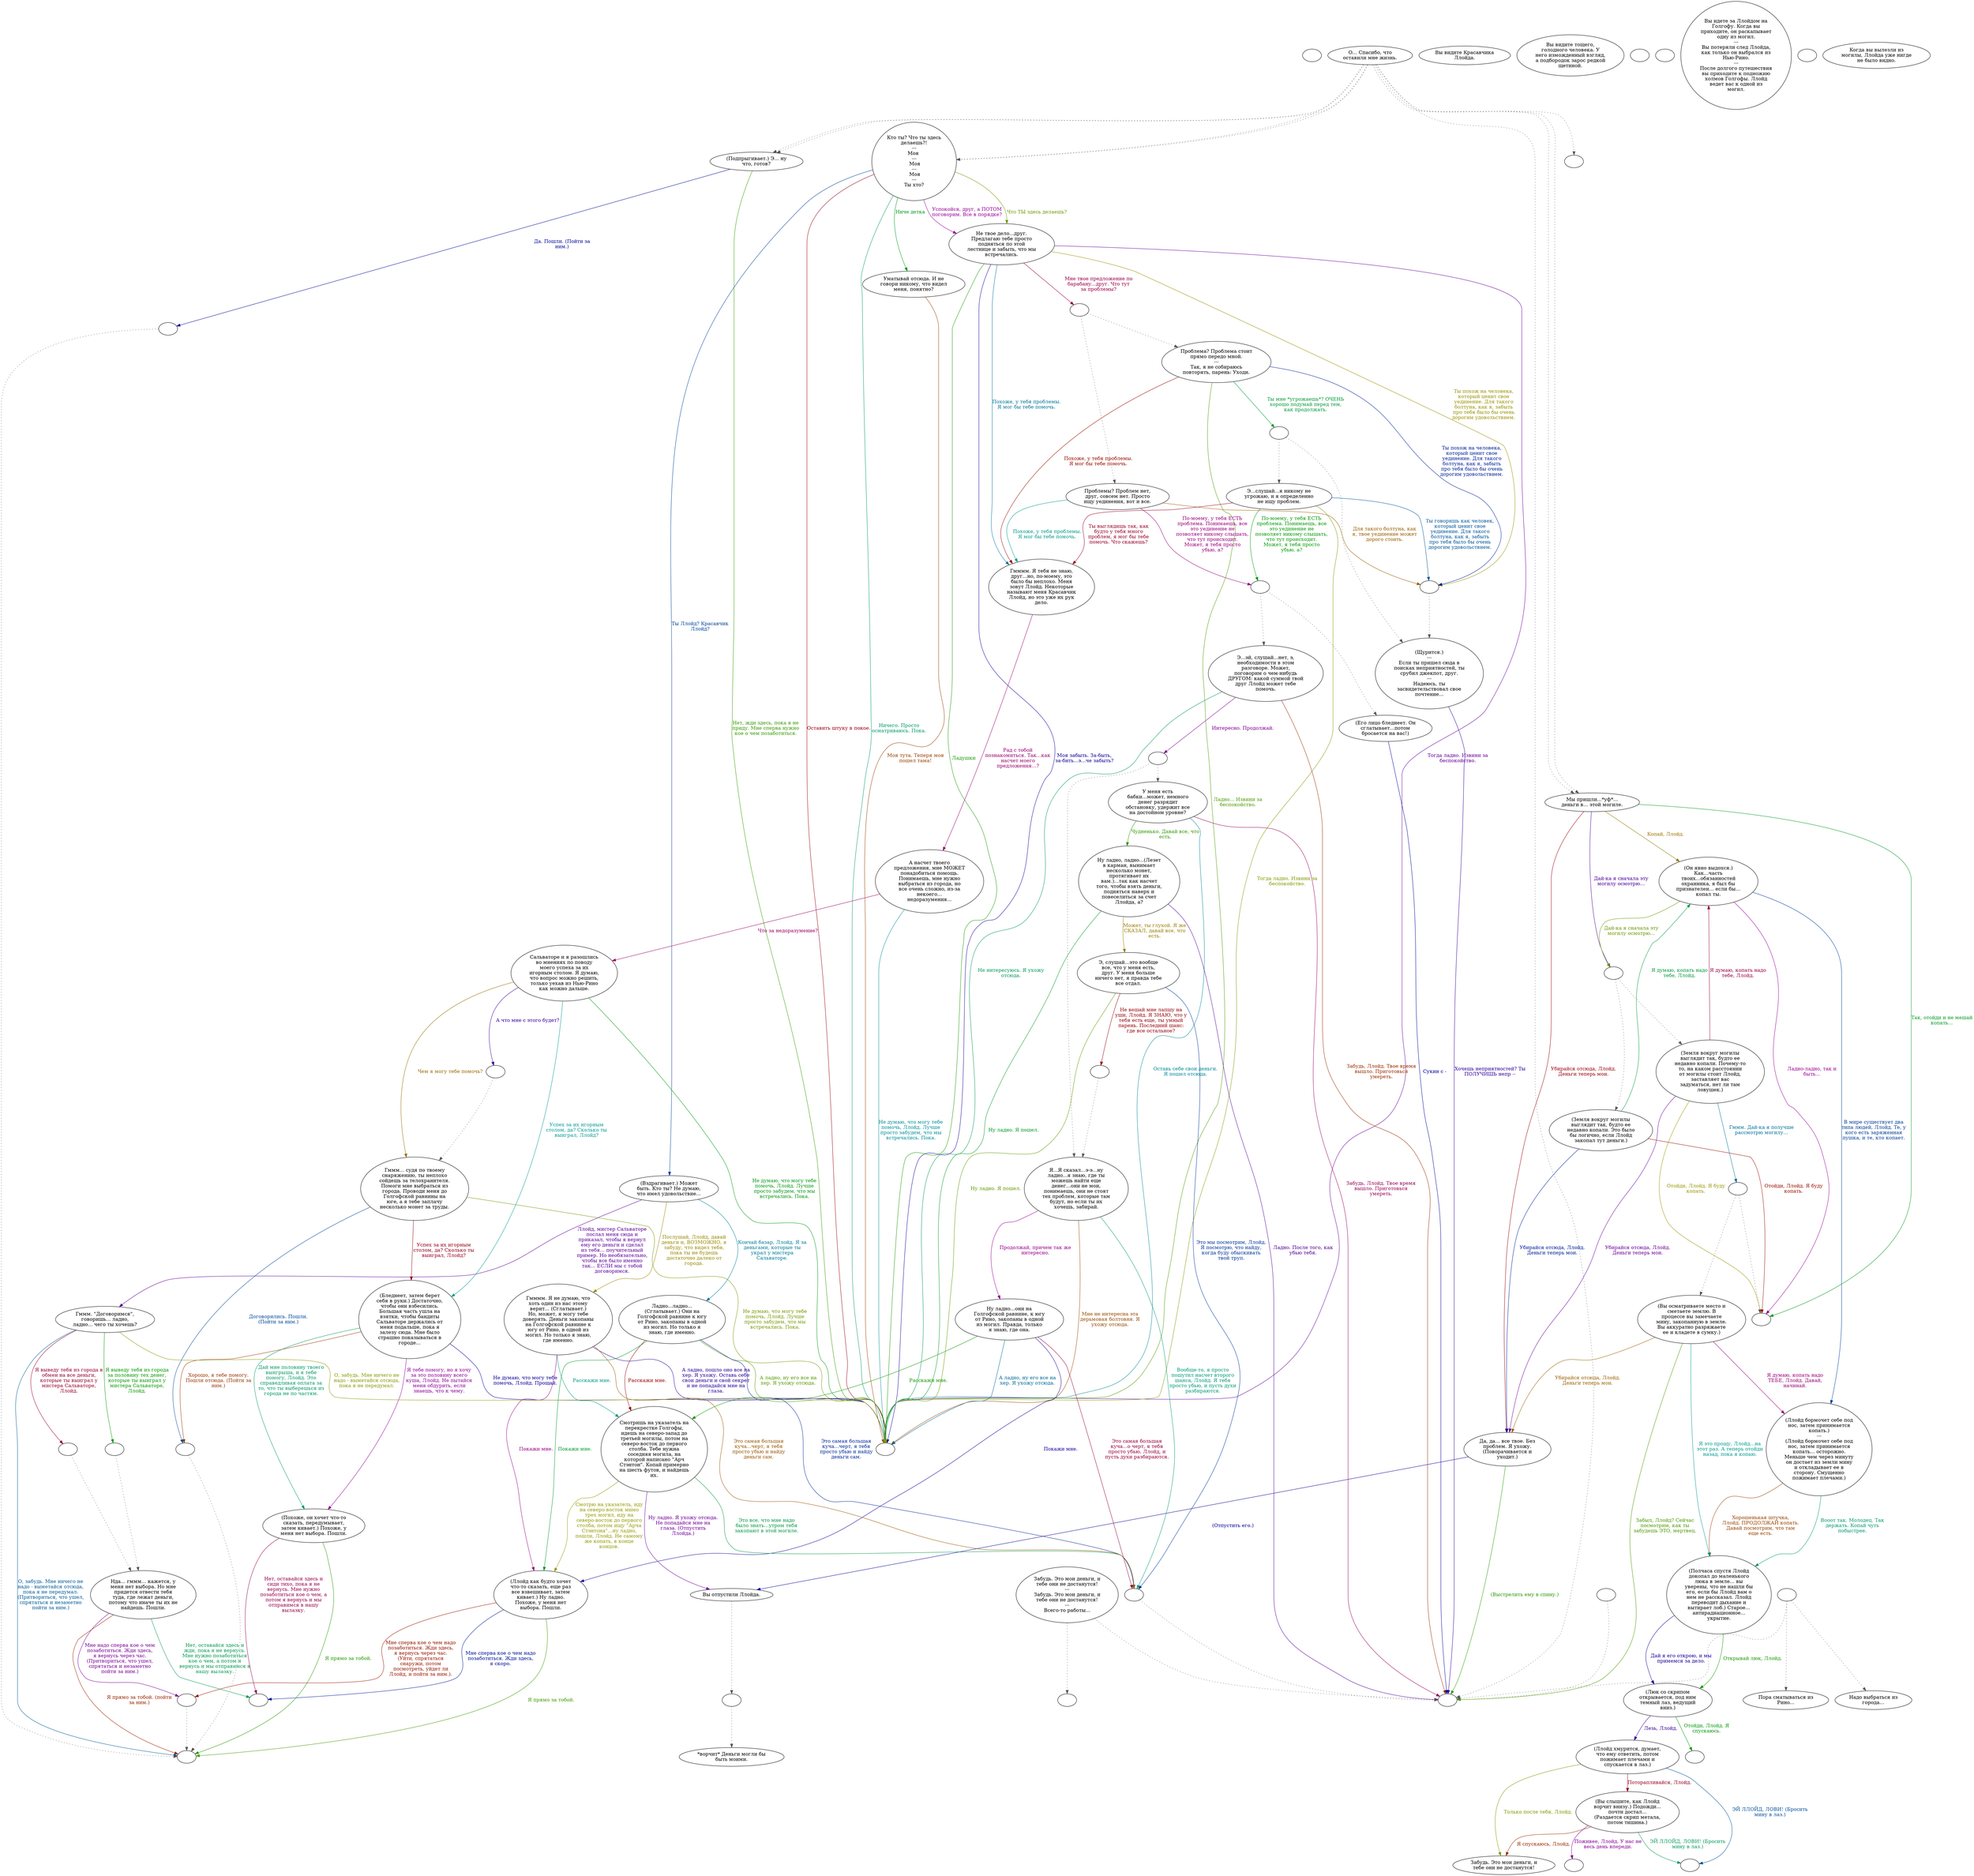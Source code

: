digraph ncLloyd {
  "start" [style=filled       fillcolor="#FFFFFF"       color="#000000"]
  "start" [label=""]
  "critter_p_proc" [style=filled       fillcolor="#FFFFFF"       color="#000000"]
  "critter_p_proc" -> "destroy_p_proc" [style=dotted color="#555555"]
  "critter_p_proc" -> "Node998" [style=dotted color="#555555"]
  "critter_p_proc" [label="Забудь. Это мои деньги, и\nтебе они не достанутся!\n---\nЗабудь. Это мои деньги, и\nтебе они не достанутся!\n---\nВсего-то работы..."]
  "pickup_p_proc" [style=filled       fillcolor="#FFFFFF"       color="#000000"]
  "pickup_p_proc" -> "Node998" [style=dotted color="#555555"]
  "pickup_p_proc" [label=""]
  "talk_p_proc" [style=filled       fillcolor="#FFFFFF"       color="#000000"]
  "talk_p_proc" -> "Node035" [style=dotted color="#555555"]
  "talk_p_proc" -> "Node035" [style=dotted color="#555555"]
  "talk_p_proc" -> "Node002" [style=dotted color="#555555"]
  "talk_p_proc" -> "Node002" [style=dotted color="#555555"]
  "talk_p_proc" -> "Node998" [style=dotted color="#555555"]
  "talk_p_proc" -> "Node103" [style=dotted color="#555555"]
  "talk_p_proc" -> "Node103" [style=dotted color="#555555"]
  "talk_p_proc" -> "go_golgatha" [style=dotted color="#555555"]
  "talk_p_proc" [label="О... Спасибо, что\nоставили мне жизнь."]
  "destroy_p_proc" [style=filled       fillcolor="#FFFFFF"       color="#000000"]
  "destroy_p_proc" [label=""]
  "look_at_p_proc" [style=filled       fillcolor="#FFFFFF"       color="#000000"]
  "look_at_p_proc" [label="Вы видите Красавчика\nЛлойда."]
  "description_p_proc" [style=filled       fillcolor="#FFFFFF"       color="#000000"]
  "description_p_proc" [label="Вы видите тощего,\nголодного человека. У\nнего изможденный взгляд,\nа подбородок зарос редкой\nщетиной."]
  "use_skill_on_p_proc" [style=filled       fillcolor="#FFFFFF"       color="#000000"]
  "use_skill_on_p_proc" [label=""]
  "damage_p_proc" [style=filled       fillcolor="#FFFFFF"       color="#000000"]
  "damage_p_proc" [label=""]
  "map_enter_p_proc" [style=filled       fillcolor="#FFFFFF"       color="#000000"]
  "map_enter_p_proc" [label="Вы идете за Ллойдом на\nГолгофу. Когда вы\nприходите, он раскапывает\nодну из могил.\n---\nВы потеряли след Ллойда,\nкак только он выбрался из\nНью-Рино.\n---\nПосле долгого путешествия\nвы приходите к подножию\nхолмов Голгофы. Ллойд\nведет вас к одной из\nмогил."]
  "timed_event_p_proc" [style=filled       fillcolor="#FFFFFF"       color="#000000"]
  "timed_event_p_proc" -> "Node998" [style=dotted color="#555555"]
  "timed_event_p_proc" -> "Node001" [style=dotted color="#555555"]
  "timed_event_p_proc" -> "Node101" [style=dotted color="#555555"]
  "timed_event_p_proc" [label=""]
  "map_exit_p_proc" [style=filled       fillcolor="#FFFFFF"       color="#000000"]
  "map_exit_p_proc" [label=""]
  "map_update_p_proc" [style=filled       fillcolor="#FFFFFF"       color="#000000"]
  "map_update_p_proc" [label="Когда вы вылезли из\nмогилы, Ллойда уже нигде\nне было видно."]
  "go_golgatha" [style=filled       fillcolor="#FFFFFF"       color="#000000"]
  "go_golgatha" [label=""]
  "Node998" [style=filled       fillcolor="#FFFFFF"       color="#000000"]
  "Node998" [label=""]
  "Node999" [style=filled       fillcolor="#FFFFFF"       color="#000000"]
  "Node999" [label=""]
  "Node001" [style=filled       fillcolor="#FFFFFF"       color="#000000"]
  "Node001" [label="Надо выбраться из\nгорода..."]
  "Node002" [style=filled       fillcolor="#FFFFFF"       color="#000000"]
  "Node002" [label="Кто ты? Что ты здесь\nделаешь?!\n---\nМоя \n---\n Моя\n---\n Моя\n---\nТы хто?"]
  "Node002" -> "Node003" [label="Ниче детка" color="#009918" fontcolor="#009918"]
  "Node002" -> "Node999" [label="Оставить штуку в покое." color="#990015" fontcolor="#990015"]
  "Node002" -> "Node023" [label="Ты Ллойд? Красавчик\nЛлойд?" color="#004199" fontcolor="#004199"]
  "Node002" -> "Node004" [label="Что ТЫ здесь делаешь?" color="#6E9900" fontcolor="#6E9900"]
  "Node002" -> "Node004" [label="Успокойся, друг, а ПОТОМ\nпоговорим. Все в порядке?" color="#970099" fontcolor="#970099"]
  "Node002" -> "Node999" [label="Ничего. Просто\nосматриваюсь. Пока." color="#00996B" fontcolor="#00996B"]
  "Node003" [style=filled       fillcolor="#FFFFFF"       color="#000000"]
  "Node003" [label="Уматывай отсюда. И не\nговори никому, что видел\nменя, понятно?"]
  "Node003" -> "Node999" [label="Моя тута. Теперя моя\nпошел тама!" color="#993E00" fontcolor="#993E00"]
  "Node004" [style=filled       fillcolor="#FFFFFF"       color="#000000"]
  "Node004" [label="Не твое дело...друг.\nПредлагаю тебе просто\nподняться по этой\nлестнице и забыть, что мы\nвстречались."]
  "Node004" -> "Node999" [label="Моя забыть. За-быть,\nза-бить...э...че забыть?" color="#110099" fontcolor="#110099"]
  "Node004" -> "Node999" [label="Ладушки" color="#1B9900" fontcolor="#1B9900"]
  "Node004" -> "Node979" [label="Мне твое предложение по\nбарабану...друг. Что тут\nза проблемы?" color="#990048" fontcolor="#990048"]
  "Node004" -> "Node018" [label="Похоже, у тебя проблемы.\nЯ мог бы тебе помочь." color="#007499" fontcolor="#007499"]
  "Node004" -> "Node978" [label="Ты похож на человека,\nкоторый ценит свое\nуединение. Для такого\nболтуна, как я, забыть\nпро тебя было бы очень\nдорогим удовольствием." color="#999100" fontcolor="#999100"]
  "Node004" -> "Node999" [label="Тогда ладно. Извини за\nбеспокойство." color="#640099" fontcolor="#640099"]
  "Node005" [style=filled       fillcolor="#FFFFFF"       color="#000000"]
  "Node005" [label="Проблема? Проблема стоит\nпрямо передо мной.\n---\nТак, я не собираюсь\nповторять, парень: Уходи."]
  "Node005" -> "Node977" [label="Ты мне *угрожаешь*? ОЧЕНЬ\nхорошо подумай перед тем,\nкак продолжать." color="#009938" fontcolor="#009938"]
  "Node005" -> "Node018" [label="Похоже, у тебя проблемы.\nЯ мог бы тебе помочь." color="#990B00" fontcolor="#990B00"]
  "Node005" -> "Node978" [label="Ты похож на человека,\nкоторый ценит свое\nуединение. Для такого\nболтуна, как я, забыть\nпро тебя было бы очень\nдорогим удовольствием." color="#002299" fontcolor="#002299"]
  "Node005" -> "Node999" [label="Ладно... Извини за\nбеспокойство." color="#4E9900" fontcolor="#4E9900"]
  "Node006" [style=filled       fillcolor="#FFFFFF"       color="#000000"]
  "Node006" [label="Проблемы? Проблем нет,\nдруг, совсем нет. Просто\nищу уединения, вот и все."]
  "Node006" -> "Node976" [label="По-моему, у тебя ЕСТЬ\nпроблема. Понимаешь, все\nэто уединение не\nпозволяет никому слышать,\nчто тут происходит.\nМожет, я тебя просто\nубью, а?" color="#99007B" fontcolor="#99007B"]
  "Node006" -> "Node018" [label="Похоже, у тебя проблемы.\nЯ мог бы тебе помочь." color="#00998A" fontcolor="#00998A"]
  "Node006" -> "Node978" [label="Для такого болтуна, как\nя, твое уединение может\nдорого стоить." color="#995E00" fontcolor="#995E00"]
  "Node007" [style=filled       fillcolor="#FFFFFF"       color="#000000"]
  "Node007" [label="(Щурится.)\n---\nЕсли ты пришел сюда в\nпоисках неприятностей, ты\nсрубил джекпот, друг.\n---\nНадеюсь, ты\nзасвидетельствовал свое\nпочтение..."]
  "Node007" -> "Node998" [label="Хочешь неприятностей? Ты\nПОЛУЧИШЬ непр --" color="#310099" fontcolor="#310099"]
  "Node008" [style=filled       fillcolor="#FFFFFF"       color="#000000"]
  "Node008" [label="Э...слушай...я никому не\nугрожаю, и я определенно\nне ищу проблем."]
  "Node008" -> "Node976" [label="По-моему, у тебя ЕСТЬ\nпроблема. Понимаешь, все\nэто уединение не\nпозволяет никому слышать,\nчто тут происходит.\nМожет, я тебя просто\nубью, а?" color="#009904" fontcolor="#009904"]
  "Node008" -> "Node018" [label="Ты выглядишь так, как\nбудто у тебя много\nпроблем, я мог бы тебе\nпомочь. Что скажешь?" color="#990028" fontcolor="#990028"]
  "Node008" -> "Node978" [label="Ты говоришь как человек,\nкоторый ценит свое\nуединение. Для такого\nболтуна, как я, забыть\nпро тебя было бы очень\nдорогим удовольствием." color="#005599" fontcolor="#005599"]
  "Node008" -> "Node999" [label="Тогда ладно. Извини за\nбеспокойство." color="#829900" fontcolor="#829900"]
  "Node009" [style=filled       fillcolor="#FFFFFF"       color="#000000"]
  "Node009" [label="Э...эй, слушай...нет, э,\nнеобходимости в этом\nразговоре. Может,\nпоговорим о чем-нибудь\nДРУГОМ: какой суммой твой\nдруг Ллойд может тебе\nпомочь."]
  "Node009" -> "Node975" [label="Интересно. Продолжай." color="#840099" fontcolor="#840099"]
  "Node009" -> "Node999" [label="Не интересуюсь. Я ухожу\nотсюда." color="#009957" fontcolor="#009957"]
  "Node009" -> "Node998" [label="Забудь, Ллойд. Твое время\nвышло. Приготовься\nумереть." color="#992B00" fontcolor="#992B00"]
  "Node010" [style=filled       fillcolor="#FFFFFF"       color="#000000"]
  "Node010" [label="(Его лицо бледнеет. Он\nсглатывает...потом\nбросается на вас!)"]
  "Node010" -> "Node998" [label="Сукин с -" color="#000299" fontcolor="#000299"]
  "Node011" [style=filled       fillcolor="#FFFFFF"       color="#000000"]
  "Node011" [label="У меня есть\nбабки...может, немного\nденег разрядит\nобстановку, удержит все\nна достойном уровне?"]
  "Node011" -> "Node012" [label="Чудненько. Давай все, что\nесть." color="#2F9900" fontcolor="#2F9900"]
  "Node011" -> "Node998" [label="Забудь, Ллойд. Твое время\nвышло. Приготовься\nумереть." color="#99005B" fontcolor="#99005B"]
  "Node011" -> "Node999" [label="Оставь себе свои деньги.\nЯ пошел отсюда." color="#008899" fontcolor="#008899"]
  "Node012" [style=filled       fillcolor="#FFFFFF"       color="#000000"]
  "Node012" [label="Ну ладно, ладно...(Лезет\nв карман, вынимает\nнесколько монет,\nпротягивает их\nвам.)...так как насчет\nтого, чтобы взять деньги,\nподняться наверх и\nповеселиться за счет\nЛлойда, а?"]
  "Node012" -> "Node013" [label="Может, ты глухой. Я же\nСКАЗАЛ, давай все, что\nесть." color="#997D00" fontcolor="#997D00"]
  "Node012" -> "Node998" [label="Ладно. После того, как\nубью тебя." color="#510099" fontcolor="#510099"]
  "Node012" -> "Node999" [label="Ну ладно. Я пошел." color="#009924" fontcolor="#009924"]
  "Node013" [style=filled       fillcolor="#FFFFFF"       color="#000000"]
  "Node013" [label="Э, слушай...это вообще\nвсе, что у меня есть,\nдруг. У меня больше\nничего нет, я правда тебе\nвсе отдал."]
  "Node013" -> "Node974" [label="Не вешай мне лапшу на\nуши, Ллойд. Я ЗНАЮ, что у\nтебя есть еще, ты умный\nпарень. Последний шанс:\nгде все остальное?" color="#990009" fontcolor="#990009"]
  "Node013" -> "Node973" [label="Это мы посмотрим, Ллойд.\nЯ посмотрю, что найду,\nкогда буду обыскивать\nтвой труп." color="#003599" fontcolor="#003599"]
  "Node013" -> "Node999" [label="Ну ладно. Я пошел." color="#629900" fontcolor="#629900"]
  "Node014" [style=filled       fillcolor="#FFFFFF"       color="#000000"]
  "Node014" [label="Я...Я сказал...э-э...ну\nладно...я знаю, где ты\nможешь найти еще\nденег...они не мои,\nпонимаешь, они не стоят\nтех проблем, которые там\nбудут, но если ты их\nхочешь, забирай."]
  "Node014" -> "Node015" [label="Продолжай, причем так же\nинтересно." color="#99008F" fontcolor="#99008F"]
  "Node014" -> "Node973" [label="Вообще-то, я просто\nпошутил насчет второго\nшанса, Ллойд. Я тебя\nпросто убью, и пусть духи\nразбираются." color="#009977" fontcolor="#009977"]
  "Node014" -> "Node999" [label="Мне не интересна эта\nдерьмовая болтовня. Я\nухожу отсюда." color="#994A00" fontcolor="#994A00"]
  "Node015" [style=filled       fillcolor="#FFFFFF"       color="#000000"]
  "Node015" [label="Ну ладно...они на\nГолгофской равнине, к югу\nот Рино, закопаны в одной\nиз могил. Правда, только\nя знаю, где она."]
  "Node015" -> "Node017" [label="Покажи мне." color="#1E0099" fontcolor="#1E0099"]
  "Node015" -> "Node016" [label="Расскажи мне." color="#0F9900" fontcolor="#0F9900"]
  "Node015" -> "Node973" [label="Это самая большая\nкуча...о черт, я тебя\nпросто убью, Ллойд, и\nпусть духи разбираются." color="#99003C" fontcolor="#99003C"]
  "Node015" -> "Node999" [label="А ладно, ну его все на\nхер. Я ухожу отсюда." color="#006899" fontcolor="#006899"]
  "Node016" [style=filled       fillcolor="#FFFFFF"       color="#000000"]
  "Node016" [label="Смотришь на указатель на\nперекрестке Голгофы,\nидешь на северо-запад до\nтретьей могилы, потом на\nсеверо-восток до первого\nстолба. Тебе нужна\nсоседняя могила, на\nкоторой написано \"Арч\nСтэнтон\". Копай примерно\nна шесть футов, и найдешь\nих."]
  "Node016" -> "Node017" [label="Смотрю на указатель, иду\nна северо-восток мимо\nтрех могил, иду на\nсеверо-восток до первого\nстолба, потом ищу \"Арча\nСтэнтона\"...ну ладно,\nпошли, Ллойд. Не самому\nже копать, в конце\nконцов." color="#959900" fontcolor="#959900"]
  "Node016" -> "Node941" [label="Ну ладно. Я ухожу отсюда.\nНе попадайся мне на\nглаза. (Отпустить\nЛлойда.)" color="#700099" fontcolor="#700099"]
  "Node016" -> "Node973" [label="Это все, что мне надо\nбыло знать...утром тебя\nзакопают в этой могиле." color="#009944" fontcolor="#009944"]
  "Node017" [style=filled       fillcolor="#FFFFFF"       color="#000000"]
  "Node017" [label="(Ллойд как будто хочет\nчто-то сказать, еще раз\nвсе взвешивает, затем\nкивает.) Ну ладно.\nПохоже, у меня нет\nвыбора. Пошли."]
  "Node017" -> "Node971" [label="Мне сперва кое о чем надо\nпозаботиться. Жди здесь,\nя вернусь через час.\n(Уйти, спрятаться\nснаружи, потом\nпосмотреть, уйдет ли\nЛлойд, и пойти за ним.)." color="#991700" fontcolor="#991700"]
  "Node017" -> "Node970" [label="Мне сперва кое о чем надо\nпозаботиться. Жди здесь,\nя скоро." color="#001699" fontcolor="#001699"]
  "Node017" -> "Node981" [label="Я прямо за тобой." color="#429900" fontcolor="#429900"]
  "Node018" [style=filled       fillcolor="#FFFFFF"       color="#000000"]
  "Node018" [label="Гмммм. Я тебя не знаю,\nдруг...но, по-моему, это\nбыло бы неплохо. Меня\nзовут Ллойд. Некоторые\nназывают меня Красавчик\nЛлойд, но это уже их рук\nдело."]
  "Node018" -> "Node036" [label="Рад с тобой\nпознакомиться. Так...как\nнасчет моего\nпредложения...?" color="#99006F" fontcolor="#99006F"]
  "Node019" [style=filled       fillcolor="#FFFFFF"       color="#000000"]
  "Node019" [label="Сальваторе и я разошлись\nво мнениях по поводу\nмоего успеха за их\nигорным столом. Я думаю,\nчто вопрос можно решить,\nтолько уехав из Нью-Рино\nкак можно дальше."]
  "Node019" -> "Node021" [label="Успех за их игорным\nстолом, да? Сколько ты\nвыиграл, Ллойд?" color="#009996" fontcolor="#009996"]
  "Node019" -> "Node020" [label="Чем я могу тебе помочь?" color="#996A00" fontcolor="#996A00"]
  "Node019" -> "Node968" [label="А что мне с этого будет?" color="#3D0099" fontcolor="#3D0099"]
  "Node019" -> "Node999" [label="Не думаю, что могу тебе\nпомочь, Ллойд. Лучше\nпросто забудем, что мы\nвстречались. Пока." color="#009910" fontcolor="#009910"]
  "Node020" [style=filled       fillcolor="#FFFFFF"       color="#000000"]
  "Node020" [label="Гммм... судя по твоему\nснаряжению, ты неплохо\nсойдешь за телохранителя.\nПомоги мне выбраться из\nгорода. Проводи меня до\nГолгофской равнины на\nюге, а я тебе заплачу\nнесколько монет за труды."]
  "Node020" -> "Node021" [label="Успех за их игорным\nстолом, да? Сколько ты\nвыиграл, Ллойд?" color="#99001C" fontcolor="#99001C"]
  "Node020" -> "Node967" [label="Договорились. Пошли.\n(Пойти за ним.)" color="#004999" fontcolor="#004999"]
  "Node020" -> "Node999" [label="Не думаю, что могу тебе\nпомочь, Ллойд. Лучше\nпросто забудем, что мы\nвстречались. Пока." color="#759900" fontcolor="#759900"]
  "Node021" [style=filled       fillcolor="#FFFFFF"       color="#000000"]
  "Node021" [label="(Бледнеет, затем берет\nсебя в руки.) Достаточно,\nчтобы они взбесились.\nБольшая часть ушла на\nвзятки, чтобы бандиты\nСальваторе держались от\nменя подальше, пока я\nзалезу сюда. Мне было\nстрашно показываться в\nгороде..."]
  "Node021" -> "Node022" [label="Я тебе помогу, но я хочу\nза это половину всего\nкуша, Ллойд. Не пытайся\nменя обдурить, если\nзнаешь, что к чему." color="#900099" fontcolor="#900099"]
  "Node021" -> "Node022" [label="Дай мне половину твоего\nвыигрыша, и я тебе\nпомогу, Ллойд. Это\nсправедливая оплата за\nто, что ты выберешься из\nгорода не по частям." color="#009963" fontcolor="#009963"]
  "Node021" -> "Node967" [label="Хорошо, я тебе помогу.\nПошли отсюда. (Пойти за\nним.)" color="#993700" fontcolor="#993700"]
  "Node021" -> "Node999" [label="Не думаю, что могу тебе\nпомочь, Ллойд. Прощай." color="#0A0099" fontcolor="#0A0099"]
  "Node022" [style=filled       fillcolor="#FFFFFF"       color="#000000"]
  "Node022" [label="(Похоже, он хочет что-то\nсказать, передумывает,\nзатем кивает.) Похоже, у\nменя нет выбора. Пошли."]
  "Node022" -> "Node981" [label="Я прямо за тобой." color="#239900" fontcolor="#239900"]
  "Node022" -> "Node970" [label="Нет, оставайся здесь и\nсиди тихо, пока я не\nвернусь. Мне нужно\nпозаботиться кое о чем, а\nпотом я вернусь и мы\nотправимся в нашу\nвылазку." color="#99004F" fontcolor="#99004F"]
  "Node023" [style=filled       fillcolor="#FFFFFF"       color="#000000"]
  "Node023" [label="(Вздрагивает.) Может\nбыть. Кто ты? Не думаю,\nчто имел удовольствие..."]
  "Node023" -> "Node024" [label="Кончай базар, Ллойд. Я за\nденьгами, которые ты\nукрал у мистера\nСальваторе." color="#007C99" fontcolor="#007C99"]
  "Node023" -> "Node025" [label="Послушай, Ллойд, давай\nденьги и, ВОЗМОЖНО, я\nзабуду, что видел тебя,\nпока ты не будешь\nдостаточно далеко от\nгорода." color="#998900" fontcolor="#998900"]
  "Node023" -> "Node026" [label="Ллойд, мистер Сальваторе\nпослал меня сюда и\nприказал, чтобы я вернул\nему его деньги и сделал\nиз тебя... поучительный\nпример. Но необязательно,\nчтобы все было именно\nтак... ЕСЛИ мы с тобой\nдоговоримся." color="#5D0099" fontcolor="#5D0099"]
  "Node024" [style=filled       fillcolor="#FFFFFF"       color="#000000"]
  "Node024" [label="Ладно...ладно...\n(Сглатывает.) Они на\nГолгофской равнине к югу\nот Рино, закопаны в одной\nиз могил. Но только я\nзнаю, где именно."]
  "Node024" -> "Node017" [label="Покажи мне." color="#009930" fontcolor="#009930"]
  "Node024" -> "Node016" [label="Расскажи мне." color="#990300" fontcolor="#990300"]
  "Node024" -> "Node973" [label="Это самая большая\nкуча...черт, я тебя\nпросто убью и найду\nденьги сам." color="#002999" fontcolor="#002999"]
  "Node024" -> "Node999" [label="А ладно, ну его все на\nхер. Я ухожу отсюда." color="#569900" fontcolor="#569900"]
  "Node025" [style=filled       fillcolor="#FFFFFF"       color="#000000"]
  "Node025" [label="Гмммм. Я не думаю, что\nхоть один из нас этому\nверит... (Сглатывает.)\nНо, может, я могу тебе\nдоверять. Деньги закопаны\nна Голгофской равнине к\nюгу от Рино, в одной из\nмогил. Но только я знаю,\nгде именно."]
  "Node025" -> "Node017" [label="Покажи мне." color="#990082" fontcolor="#990082"]
  "Node025" -> "Node016" [label="Расскажи мне." color="#009983" fontcolor="#009983"]
  "Node025" -> "Node973" [label="Это самая большая\nкуча...черт, я тебя\nпросто убью и найду\nденьги сам." color="#995600" fontcolor="#995600"]
  "Node025" -> "Node999" [label="А ладно, пошло оно все на\nхер. Я ухожу. Оставь себе\nсвои деньги и свой секрет\nи не попадайся мне на\nглаза." color="#2A0099" fontcolor="#2A0099"]
  "Node026" [style=filled       fillcolor="#FFFFFF"       color="#000000"]
  "Node026" [label="Гммм. \"Договоримся\",\nговоришь... ладно,\nладно... чего ты хочешь?"]
  "Node026" -> "Node964" [label="Я выведу тебя из города\nза половину тех денег,\nкоторые ты выиграл у\nмистера Сальваторе,\nЛлойд." color="#039900" fontcolor="#039900"]
  "Node026" -> "Node963" [label="Я выведу тебя из города в\nобмен на все деньги,\nкоторые ты выиграл у\nмистера Сальваторе,\nЛлойд." color="#990030" fontcolor="#990030"]
  "Node026" -> "Node981" [label="О, забудь. Мне ничего не\nнадо - выметайся отсюда,\nпока я не передумал.\n(Притвориться, что ушел,\nспрятаться и незаметно\nпойти за ним.)" color="#005C99" fontcolor="#005C99"]
  "Node026" -> "Node999" [label="О, забудь. Мне ничего не\nнадо - выметайся отсюда,\nпока я не передумал." color="#899900" fontcolor="#899900"]
  "Node027" [style=filled       fillcolor="#FFFFFF"       color="#000000"]
  "Node027" [label="Нда... гммм... кажется, у\nменя нет выбора. Но мне\nпридется отвести тебя\nтуда, где лежат деньги,\nпотому что иначе ты их не\nнайдешь. Пошли."]
  "Node027" -> "Node971" [label="Мне надо сперва кое о чем\nпозаботиться. Жди здесь,\nя вернусь через час.\n(Притвориться, что ушел,\nспрятаться и незаметно\nпойти за ним.)" color="#7C0099" fontcolor="#7C0099"]
  "Node027" -> "Node970" [label="Нет, оставайся здесь и\nжди, пока я не вернусь.\nМне нужно позаботиться\nкое о чем, а потом я\nвернусь и мы отправимся в\nнашу вылазку." color="#009950" fontcolor="#009950"]
  "Node027" -> "Node981" [label="Я прямо за тобой. (пойти\nза ним.)" color="#992300" fontcolor="#992300"]
  "Node035" [style=filled       fillcolor="#FFFFFF"       color="#000000"]
  "Node035" [label="(Подпрыгивает.) Э... ну\nчто, готов?"]
  "Node035" -> "Node958" [label="Да. Пошли. (Пойти за\nним.)" color="#000A99" fontcolor="#000A99"]
  "Node035" -> "Node999" [label="Нет, жди здесь, пока я не\nприду. Мне сперва нужно\nкое о чем позаботиться." color="#369900" fontcolor="#369900"]
  "Node036" [style=filled       fillcolor="#FFFFFF"       color="#000000"]
  "Node036" [label="А насчет твоего\nпредложения, мне МОЖЕТ\nпонадобиться помощь.\nПонимаешь, мне нужно\nвыбраться из города, но\nвсе очень сложно, из-за\nнекоего...\nнедоразумения..."]
  "Node036" -> "Node019" [label="Что за недоразумение?" color="#990063" fontcolor="#990063"]
  "Node036" -> "Node999" [label="Не думаю, что могу тебе\nпомочь, Ллойд. Лучше\nпросто забудем, что мы\nвстречались. Пока." color="#008F99" fontcolor="#008F99"]
  "Node101" [style=filled       fillcolor="#FFFFFF"       color="#000000"]
  "Node101" [label="Пора сматываться из\nРино..."]
  "Node103" [style=filled       fillcolor="#FFFFFF"       color="#000000"]
  "Node103" [label="Мы пришли...*уф*...\nденьги в... этой могиле."]
  "Node103" -> "Node104" [label="Копай, Ллойд." color="#997600" fontcolor="#997600"]
  "Node103" -> "Node950" [label="Дай-ка я сначала эту\nмогилу осмотрю..." color="#490099" fontcolor="#490099"]
  "Node103" -> "Node949" [label="Так, отойди и не мешай\nкопать..." color="#00991D" fontcolor="#00991D"]
  "Node103" -> "Node114" [label="Убирайся отсюда, Ллойд.\nДеньги теперь мои." color="#990010" fontcolor="#990010"]
  "Node104" [style=filled       fillcolor="#FFFFFF"       color="#000000"]
  "Node104" [label="(Он явно выдохся.)\nКак...часть\nтвоих...обязанностей\nохранника, я был бы\nпризнателен... если бы...\nкопал ты."]
  "Node104" -> "Node105" [label="В мире существует два\nтипа людей, Ллойд. Те, у\nкого есть заряженная\nпушка, и те, кто копает." color="#003D99" fontcolor="#003D99"]
  "Node104" -> "Node950" [label="Дай-ка я сначала эту\nмогилу осмотрю..." color="#699900" fontcolor="#699900"]
  "Node104" -> "Node949" [label="Ладно-ладно, так и\nбыть..." color="#990096" fontcolor="#990096"]
  "Node105" [style=filled       fillcolor="#FFFFFF"       color="#000000"]
  "Node105" [label="(Ллойд бормочет себе под\nнос, затем принимается\nкопать.)\n---\n(Ллойд бормочет себе под\nнос, затем принимается\nкопать... осторожно.\nМеньше чем через минуту\nон достает из земли мину\nи откладывает ее в\nсторону. Смущенно\nпожимает плечами.)"]
  "Node105" -> "Node106" [label="Вооот так. Молодец. Так\nдержать. Копай чуть\nпобыстрее." color="#00996F" fontcolor="#00996F"]
  "Node105" -> "Node106" [label="Хорошенькая штучка,\nЛлойд. ПРОДОЛЖАЙ копать.\nДавай посмотрим, что там\nеще есть." color="#994300" fontcolor="#994300"]
  "Node106" [style=filled       fillcolor="#FFFFFF"       color="#000000"]
  "Node106" [label="(Полчаса спустя Ллойд\nдокопал до маленького\nлюка в земле... вы\nуверены, что не нашли бы\nего, если бы Ллойд вам о\nнем не рассказал. Ллойд\nпереводит дыхание и\nвытирает лоб.) Старое...\nантирадиационное...\nукрытие."]
  "Node106" -> "Node110" [label="Дай я его открою, и мы\nпримемся за дело." color="#160099" fontcolor="#160099"]
  "Node106" -> "Node110" [label="Открывай люк, Ллойд." color="#179900" fontcolor="#179900"]
  "Node107" [style=filled       fillcolor="#FFFFFF"       color="#000000"]
  "Node107" [label="(Земля вокруг могилы\nвыглядит так, будто ее\nнедавно копали. Почему-то\nто, на каком расстоянии\nот могилы стоит Ллойд,\nзаставляет вас\nзадуматься, нет ли там\nловушек.)"]
  "Node107" -> "Node104" [label="Я думаю, копать надо\nтебе, Ллойд." color="#990043" fontcolor="#990043"]
  "Node107" -> "Node948" [label="Гммм. Дай-ка я получше\nрассмотрю могилу..." color="#007099" fontcolor="#007099"]
  "Node107" -> "Node949" [label="Отойди, Ллойд. Я буду\nкопать." color="#999500" fontcolor="#999500"]
  "Node107" -> "Node114" [label="Убирайся отсюда, Ллойд.\nДеньги теперь мои." color="#690099" fontcolor="#690099"]
  "Node108" [style=filled       fillcolor="#FFFFFF"       color="#000000"]
  "Node108" [label="(Земля вокруг могилы\nвыглядит так, будто ее\nнедавно копали. Это было\nбы логично, если Ллойд\nзакопал тут деньги.)"]
  "Node108" -> "Node104" [label="Я думаю, копать надо\nтебе, Ллойд." color="#00993C" fontcolor="#00993C"]
  "Node108" -> "Node949" [label="Отойди, Ллойд. Я буду\nкопать." color="#991000" fontcolor="#991000"]
  "Node108" -> "Node114" [label="Убирайся отсюда, Ллойд.\nДеньги теперь мои." color="#001D99" fontcolor="#001D99"]
  "Node109" [style=filled       fillcolor="#FFFFFF"       color="#000000"]
  "Node109" [label="(Вы осматриваете место и\nсметаете землю. В\nпроцессе вы замечаете\nмину, закопанную в земле.\nВы аккуратно разряжаете\nее и кладете в сумку.)"]
  "Node109" -> "Node998" [label="Забыл, Ллойд? Сейчас\nпосмотрим, как ты\nзабудешь ЭТО, мертвец." color="#4A9900" fontcolor="#4A9900"]
  "Node109" -> "Node105" [label="Я думаю, копать надо\nТЕБЕ, Ллойд. Давай,\nначинай." color="#990076" fontcolor="#990076"]
  "Node109" -> "Node106" [label="Я это прощу, Ллойд...на\nэтот раз. А теперь отойди\nназад, пока я копаю." color="#00998F" fontcolor="#00998F"]
  "Node109" -> "Node114" [label="Убирайся отсюда, Ллойд.\nДеньги теперь мои." color="#996200" fontcolor="#996200"]
  "Node110" [style=filled       fillcolor="#FFFFFF"       color="#000000"]
  "Node110" [label="(Люк со скрипом\nоткрывается, под ним\nтемный лаз, ведущий\nвниз.)"]
  "Node110" -> "Node111" [label="Лезь, Ллойд." color="#360099" fontcolor="#360099"]
  "Node110" -> "Node947" [label="Отойди, Ллойд. Я\nспускаюсь." color="#009909" fontcolor="#009909"]
  "Node111" [style=filled       fillcolor="#FFFFFF"       color="#000000"]
  "Node111" [label="(Ллойд хмурится, думает,\nчто ему ответить, потом\nпожимает плечами и\nспускается в лаз.)"]
  "Node111" -> "Node112" [label="Поторапливайся, Ллойд." color="#990024" fontcolor="#990024"]
  "Node111" -> "Node946" [label="ЭЙ ЛЛОЙД, ЛОВИ! (Бросить\nмину в лаз.)" color="#005099" fontcolor="#005099"]
  "Node111" -> "Node945" [label="Только после тебя, Ллойд." color="#7D9900" fontcolor="#7D9900"]
  "Node112" [style=filled       fillcolor="#FFFFFF"       color="#000000"]
  "Node112" [label="(Вы слышите, как Ллойд\nворчит внизу.) Подожди...\nпочти достал...\n(Раздается скрип метала,\nпотом тишина.)"]
  "Node112" -> "Node940" [label="Поживее, Ллойд. У нас не\nвесь день впереди." color="#880099" fontcolor="#880099"]
  "Node112" -> "Node946" [label="ЭЙ ЛЛОЙД, ЛОВИ! (Бросить\nмину в лаз.)" color="#00995C" fontcolor="#00995C"]
  "Node112" -> "Node945" [label="Я спускаюсь, Ллойд." color="#992F00" fontcolor="#992F00"]
  "Node114" [style=filled       fillcolor="#FFFFFF"       color="#000000"]
  "Node114" [label="Да, да... все твое. Без\nпроблем. Я ухожу.\n(Поворачивается и\nуходит.)"]
  "Node114" -> "Node941" [label="(Отпустить его.)" color="#030099" fontcolor="#030099"]
  "Node114" -> "Node998" [label="(Выстрелить ему в спину.)" color="#2A9900" fontcolor="#2A9900"]
  "Node981" [style=filled       fillcolor="#FFFFFF"       color="#000000"]
  "Node981" [label=""]
  "Node979" [style=filled       fillcolor="#FFFFFF"       color="#000000"]
  "Node979" -> "Node006" [style=dotted color="#555555"]
  "Node979" -> "Node005" [style=dotted color="#555555"]
  "Node979" [label=""]
  "Node978" [style=filled       fillcolor="#FFFFFF"       color="#000000"]
  "Node978" -> "Node007" [style=dotted color="#555555"]
  "Node978" [label=""]
  "Node977" [style=filled       fillcolor="#FFFFFF"       color="#000000"]
  "Node977" -> "Node008" [style=dotted color="#555555"]
  "Node977" -> "Node007" [style=dotted color="#555555"]
  "Node977" [label=""]
  "Node976" [style=filled       fillcolor="#FFFFFF"       color="#000000"]
  "Node976" -> "Node009" [style=dotted color="#555555"]
  "Node976" -> "Node010" [style=dotted color="#555555"]
  "Node976" [label=""]
  "Node975" [style=filled       fillcolor="#FFFFFF"       color="#000000"]
  "Node975" -> "Node011" [style=dotted color="#555555"]
  "Node975" -> "Node014" [style=dotted color="#555555"]
  "Node975" [label=""]
  "Node974" [style=filled       fillcolor="#FFFFFF"       color="#000000"]
  "Node974" -> "Node014" [style=dotted color="#555555"]
  "Node974" [label=""]
  "Node973" [style=filled       fillcolor="#FFFFFF"       color="#000000"]
  "Node973" -> "Node998" [style=dotted color="#555555"]
  "Node973" [label=""]
  "Node972" [style=filled       fillcolor="#FFFFFF"       color="#000000"]
  "Node972" [label="*ворчит* Деньги могли бы\nбыть моими."]
  "Node971" [style=filled       fillcolor="#FFFFFF"       color="#000000"]
  "Node971" -> "Node981" [style=dotted color="#555555"]
  "Node971" [label=""]
  "Node970" [style=filled       fillcolor="#FFFFFF"       color="#000000"]
  "Node970" [label=""]
  "Node968" [style=filled       fillcolor="#FFFFFF"       color="#000000"]
  "Node968" -> "Node020" [style=dotted color="#555555"]
  "Node968" [label=""]
  "Node967" [style=filled       fillcolor="#FFFFFF"       color="#000000"]
  "Node967" -> "Node981" [style=dotted color="#555555"]
  "Node967" [label=""]
  "Node964" [style=filled       fillcolor="#FFFFFF"       color="#000000"]
  "Node964" -> "Node027" [style=dotted color="#555555"]
  "Node964" [label=""]
  "Node963" [style=filled       fillcolor="#FFFFFF"       color="#000000"]
  "Node963" -> "Node027" [style=dotted color="#555555"]
  "Node963" [label=""]
  "Node959" [style=filled       fillcolor="#FFFFFF"       color="#000000"]
  "Node959" -> "Node972" [style=dotted color="#555555"]
  "Node959" [label=""]
  "Node958" [style=filled       fillcolor="#FFFFFF"       color="#000000"]
  "Node958" -> "Node981" [style=dotted color="#555555"]
  "Node958" [label=""]
  "Node950" [style=filled       fillcolor="#FFFFFF"       color="#000000"]
  "Node950" -> "Node107" [style=dotted color="#555555"]
  "Node950" -> "Node108" [style=dotted color="#555555"]
  "Node950" [label=""]
  "Node949" [style=filled       fillcolor="#FFFFFF"       color="#000000"]
  "Node949" [label=""]
  "Node948" [style=filled       fillcolor="#FFFFFF"       color="#000000"]
  "Node948" -> "Node109" [style=dotted color="#555555"]
  "Node948" -> "Node949" [style=dotted color="#555555"]
  "Node948" [label=""]
  "Node947" [style=filled       fillcolor="#FFFFFF"       color="#000000"]
  "Node947" [label=""]
  "Node946" [style=filled       fillcolor="#FFFFFF"       color="#000000"]
  "Node946" [label=""]
  "Node945" [style=filled       fillcolor="#FFFFFF"       color="#000000"]
  "Node945" [label="Забудь. Это мои деньги, и\nтебе они не достанутся!"]
  "Node941" [style=filled       fillcolor="#FFFFFF"       color="#000000"]
  "Node941" -> "Node959" [style=dotted color="#555555"]
  "Node941" [label="Вы отпустили Ллойда."]
  "Node940" [style=filled       fillcolor="#FFFFFF"       color="#000000"]
  "Node940" [label=""]
}